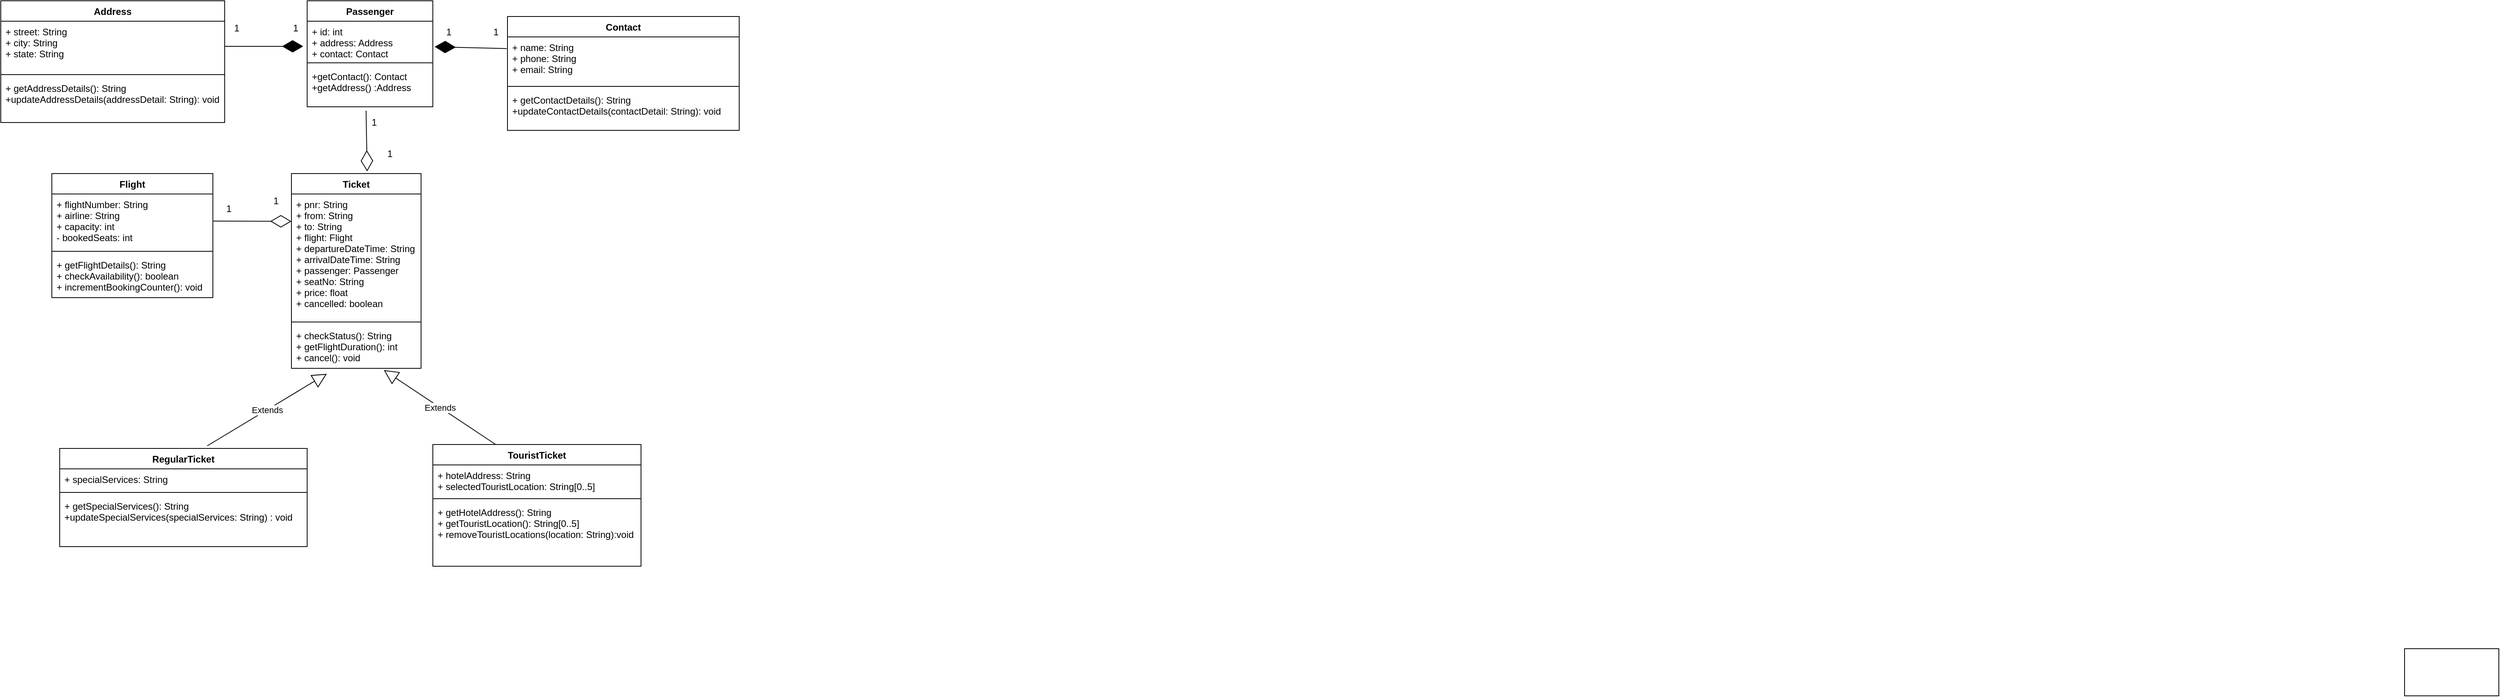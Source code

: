 <mxfile version="14.0.5" type="device"><diagram id="C5RBs43oDa-KdzZeNtuy" name="Page-1"><mxGraphModel dx="5083" dy="1745" grid="1" gridSize="5" guides="1" tooltips="1" connect="1" arrows="1" fold="1" page="1" pageScale="1" pageWidth="827" pageHeight="1169" math="0" shadow="0"><root><mxCell id="WIyWlLk6GJQsqaUBKTNV-0"/><mxCell id="WIyWlLk6GJQsqaUBKTNV-1" parent="WIyWlLk6GJQsqaUBKTNV-0"/><mxCell id="weg5H_e_TO8863kJ8uIC-4" value="" style="rounded=0;whiteSpace=wrap;html=1;" vertex="1" parent="WIyWlLk6GJQsqaUBKTNV-1"><mxGeometry x="-280" y="-335" width="120" height="60" as="geometry"/></mxCell><mxCell id="weg5H_e_TO8863kJ8uIC-15" value="" style="endArrow=diamondThin;endFill=1;endSize=24;html=1;exitX=1;exitY=0.5;exitDx=0;exitDy=0;" edge="1" parent="WIyWlLk6GJQsqaUBKTNV-1" source="weg5H_e_TO8863kJ8uIC-56"><mxGeometry width="160" relative="1" as="geometry"><mxPoint x="-2476" y="-841" as="sourcePoint"/><mxPoint x="-2955" y="-1102" as="targetPoint"/></mxGeometry></mxCell><mxCell id="weg5H_e_TO8863kJ8uIC-18" value="" style="endArrow=diamondThin;endFill=1;endSize=24;html=1;exitX=-0.003;exitY=0.252;exitDx=0;exitDy=0;entryX=1.014;entryY=0.664;entryDx=0;entryDy=0;entryPerimeter=0;exitPerimeter=0;" edge="1" parent="WIyWlLk6GJQsqaUBKTNV-1" source="weg5H_e_TO8863kJ8uIC-68" target="weg5H_e_TO8863kJ8uIC-63"><mxGeometry width="160" relative="1" as="geometry"><mxPoint x="-2960" y="-1065" as="sourcePoint"/><mxPoint x="-2800" y="-1065" as="targetPoint"/></mxGeometry></mxCell><mxCell id="weg5H_e_TO8863kJ8uIC-29" value="RegularTicket" style="swimlane;fontStyle=1;align=center;verticalAlign=top;childLayout=stackLayout;horizontal=1;startSize=26;horizontalStack=0;resizeParent=1;resizeParentMax=0;resizeLast=0;collapsible=1;marginBottom=0;" vertex="1" parent="WIyWlLk6GJQsqaUBKTNV-1"><mxGeometry x="-3265" y="-590" width="315" height="125" as="geometry"/></mxCell><mxCell id="weg5H_e_TO8863kJ8uIC-30" value="+ specialServices: String" style="text;strokeColor=none;fillColor=none;align=left;verticalAlign=top;spacingLeft=4;spacingRight=4;overflow=hidden;rotatable=0;points=[[0,0.5],[1,0.5]];portConstraint=eastwest;" vertex="1" parent="weg5H_e_TO8863kJ8uIC-29"><mxGeometry y="26" width="315" height="26" as="geometry"/></mxCell><mxCell id="weg5H_e_TO8863kJ8uIC-31" value="" style="line;strokeWidth=1;fillColor=none;align=left;verticalAlign=middle;spacingTop=-1;spacingLeft=3;spacingRight=3;rotatable=0;labelPosition=right;points=[];portConstraint=eastwest;" vertex="1" parent="weg5H_e_TO8863kJ8uIC-29"><mxGeometry y="52" width="315" height="8" as="geometry"/></mxCell><mxCell id="weg5H_e_TO8863kJ8uIC-32" value="+ getSpecialServices(): String&#10;+updateSpecialServices(specialServices: String) : void" style="text;strokeColor=none;fillColor=none;align=left;verticalAlign=top;spacingLeft=4;spacingRight=4;overflow=hidden;rotatable=0;points=[[0,0.5],[1,0.5]];portConstraint=eastwest;" vertex="1" parent="weg5H_e_TO8863kJ8uIC-29"><mxGeometry y="60" width="315" height="65" as="geometry"/></mxCell><mxCell id="weg5H_e_TO8863kJ8uIC-41" value="Flight" style="swimlane;fontStyle=1;align=center;verticalAlign=top;childLayout=stackLayout;horizontal=1;startSize=26;horizontalStack=0;resizeParent=1;resizeParentMax=0;resizeLast=0;collapsible=1;marginBottom=0;" vertex="1" parent="WIyWlLk6GJQsqaUBKTNV-1"><mxGeometry x="-3275" y="-940" width="205" height="158" as="geometry"/></mxCell><mxCell id="weg5H_e_TO8863kJ8uIC-42" value="+ flightNumber: String&#10;+ airline: String&#10;+ capacity: int&#10;- bookedSeats: int" style="text;strokeColor=none;fillColor=none;align=left;verticalAlign=top;spacingLeft=4;spacingRight=4;overflow=hidden;rotatable=0;points=[[0,0.5],[1,0.5]];portConstraint=eastwest;" vertex="1" parent="weg5H_e_TO8863kJ8uIC-41"><mxGeometry y="26" width="205" height="69" as="geometry"/></mxCell><mxCell id="weg5H_e_TO8863kJ8uIC-43" value="" style="line;strokeWidth=1;fillColor=none;align=left;verticalAlign=middle;spacingTop=-1;spacingLeft=3;spacingRight=3;rotatable=0;labelPosition=right;points=[];portConstraint=eastwest;" vertex="1" parent="weg5H_e_TO8863kJ8uIC-41"><mxGeometry y="95" width="205" height="8" as="geometry"/></mxCell><mxCell id="weg5H_e_TO8863kJ8uIC-44" value="+ getFlightDetails(): String&#10;+ checkAvailability(): boolean&#10;+ incrementBookingCounter(): void" style="text;strokeColor=none;fillColor=none;align=left;verticalAlign=top;spacingLeft=4;spacingRight=4;overflow=hidden;rotatable=0;points=[[0,0.5],[1,0.5]];portConstraint=eastwest;" vertex="1" parent="weg5H_e_TO8863kJ8uIC-41"><mxGeometry y="103" width="205" height="55" as="geometry"/></mxCell><mxCell id="weg5H_e_TO8863kJ8uIC-45" value="TouristTicket" style="swimlane;fontStyle=1;align=center;verticalAlign=top;childLayout=stackLayout;horizontal=1;startSize=26;horizontalStack=0;resizeParent=1;resizeParentMax=0;resizeLast=0;collapsible=1;marginBottom=0;" vertex="1" parent="WIyWlLk6GJQsqaUBKTNV-1"><mxGeometry x="-2790" y="-595" width="265" height="155" as="geometry"/></mxCell><mxCell id="weg5H_e_TO8863kJ8uIC-46" value="+ hotelAddress: String&#10;+ selectedTouristLocation: String[0..5]" style="text;strokeColor=none;fillColor=none;align=left;verticalAlign=top;spacingLeft=4;spacingRight=4;overflow=hidden;rotatable=0;points=[[0,0.5],[1,0.5]];portConstraint=eastwest;" vertex="1" parent="weg5H_e_TO8863kJ8uIC-45"><mxGeometry y="26" width="265" height="39" as="geometry"/></mxCell><mxCell id="weg5H_e_TO8863kJ8uIC-47" value="" style="line;strokeWidth=1;fillColor=none;align=left;verticalAlign=middle;spacingTop=-1;spacingLeft=3;spacingRight=3;rotatable=0;labelPosition=right;points=[];portConstraint=eastwest;" vertex="1" parent="weg5H_e_TO8863kJ8uIC-45"><mxGeometry y="65" width="265" height="8" as="geometry"/></mxCell><mxCell id="weg5H_e_TO8863kJ8uIC-48" value="+ getHotelAddress(): String&#10;+ getTouristLocation(): String[0..5]&#10;+ removeTouristLocations(location: String):void" style="text;strokeColor=none;fillColor=none;align=left;verticalAlign=top;spacingLeft=4;spacingRight=4;overflow=hidden;rotatable=0;points=[[0,0.5],[1,0.5]];portConstraint=eastwest;" vertex="1" parent="weg5H_e_TO8863kJ8uIC-45"><mxGeometry y="73" width="265" height="82" as="geometry"/></mxCell><mxCell id="weg5H_e_TO8863kJ8uIC-51" value="Ticket" style="swimlane;fontStyle=1;align=center;verticalAlign=top;childLayout=stackLayout;horizontal=1;startSize=26;horizontalStack=0;resizeParent=1;resizeParentMax=0;resizeLast=0;collapsible=1;marginBottom=0;" vertex="1" parent="WIyWlLk6GJQsqaUBKTNV-1"><mxGeometry x="-2970" y="-940" width="165" height="248" as="geometry"/></mxCell><mxCell id="weg5H_e_TO8863kJ8uIC-52" value="+ pnr: String&#10;+ from: String&#10;+ to: String&#10;+ flight: Flight&#10;+ departureDateTime: String&#10;+ arrivalDateTime: String&#10;+ passenger: Passenger&#10;+ seatNo: String&#10;+ price: float&#10;+ cancelled: boolean" style="text;strokeColor=none;fillColor=none;align=left;verticalAlign=top;spacingLeft=4;spacingRight=4;overflow=hidden;rotatable=0;points=[[0,0.5],[1,0.5]];portConstraint=eastwest;" vertex="1" parent="weg5H_e_TO8863kJ8uIC-51"><mxGeometry y="26" width="165" height="159" as="geometry"/></mxCell><mxCell id="weg5H_e_TO8863kJ8uIC-53" value="" style="line;strokeWidth=1;fillColor=none;align=left;verticalAlign=middle;spacingTop=-1;spacingLeft=3;spacingRight=3;rotatable=0;labelPosition=right;points=[];portConstraint=eastwest;" vertex="1" parent="weg5H_e_TO8863kJ8uIC-51"><mxGeometry y="185" width="165" height="8" as="geometry"/></mxCell><mxCell id="weg5H_e_TO8863kJ8uIC-54" value="+ checkStatus(): String&#10;+ getFlightDuration(): int&#10;+ cancel(): void" style="text;strokeColor=none;fillColor=none;align=left;verticalAlign=top;spacingLeft=4;spacingRight=4;overflow=hidden;rotatable=0;points=[[0,0.5],[1,0.5]];portConstraint=eastwest;" vertex="1" parent="weg5H_e_TO8863kJ8uIC-51"><mxGeometry y="193" width="165" height="55" as="geometry"/></mxCell><mxCell id="weg5H_e_TO8863kJ8uIC-55" value="Address" style="swimlane;fontStyle=1;align=center;verticalAlign=top;childLayout=stackLayout;horizontal=1;startSize=26;horizontalStack=0;resizeParent=1;resizeParentMax=0;resizeLast=0;collapsible=1;marginBottom=0;" vertex="1" parent="WIyWlLk6GJQsqaUBKTNV-1"><mxGeometry x="-3340" y="-1160" width="285" height="155" as="geometry"/></mxCell><mxCell id="weg5H_e_TO8863kJ8uIC-56" value="+ street: String&#10;+ city: String&#10;+ state: String" style="text;strokeColor=none;fillColor=none;align=left;verticalAlign=top;spacingLeft=4;spacingRight=4;overflow=hidden;rotatable=0;points=[[0,0.5],[1,0.5]];portConstraint=eastwest;" vertex="1" parent="weg5H_e_TO8863kJ8uIC-55"><mxGeometry y="26" width="285" height="64" as="geometry"/></mxCell><mxCell id="weg5H_e_TO8863kJ8uIC-57" value="" style="line;strokeWidth=1;fillColor=none;align=left;verticalAlign=middle;spacingTop=-1;spacingLeft=3;spacingRight=3;rotatable=0;labelPosition=right;points=[];portConstraint=eastwest;" vertex="1" parent="weg5H_e_TO8863kJ8uIC-55"><mxGeometry y="90" width="285" height="8" as="geometry"/></mxCell><mxCell id="weg5H_e_TO8863kJ8uIC-58" value="+ getAddressDetails(): String&#10;+updateAddressDetails(addressDetail: String): void" style="text;strokeColor=none;fillColor=none;align=left;verticalAlign=top;spacingLeft=4;spacingRight=4;overflow=hidden;rotatable=0;points=[[0,0.5],[1,0.5]];portConstraint=eastwest;" vertex="1" parent="weg5H_e_TO8863kJ8uIC-55"><mxGeometry y="98" width="285" height="57" as="geometry"/></mxCell><mxCell id="weg5H_e_TO8863kJ8uIC-59" value="" style="endArrow=diamondThin;endFill=0;endSize=24;html=1;exitX=1;exitY=0.5;exitDx=0;exitDy=0;entryX=0;entryY=0.219;entryDx=0;entryDy=0;entryPerimeter=0;" edge="1" parent="WIyWlLk6GJQsqaUBKTNV-1" source="weg5H_e_TO8863kJ8uIC-42" target="weg5H_e_TO8863kJ8uIC-52"><mxGeometry width="160" relative="1" as="geometry"><mxPoint x="-2955" y="-745" as="sourcePoint"/><mxPoint x="-2795" y="-745" as="targetPoint"/></mxGeometry></mxCell><mxCell id="weg5H_e_TO8863kJ8uIC-60" value="Extends" style="endArrow=block;endSize=16;endFill=0;html=1;exitX=0.596;exitY=-0.026;exitDx=0;exitDy=0;exitPerimeter=0;" edge="1" parent="WIyWlLk6GJQsqaUBKTNV-1" source="weg5H_e_TO8863kJ8uIC-29"><mxGeometry width="160" relative="1" as="geometry"><mxPoint x="-2955" y="-745" as="sourcePoint"/><mxPoint x="-2925" y="-685" as="targetPoint"/></mxGeometry></mxCell><mxCell id="weg5H_e_TO8863kJ8uIC-61" value="Extends" style="endArrow=block;endSize=16;endFill=0;html=1;exitX=0.302;exitY=0;exitDx=0;exitDy=0;exitPerimeter=0;entryX=0.713;entryY=1.042;entryDx=0;entryDy=0;entryPerimeter=0;" edge="1" parent="WIyWlLk6GJQsqaUBKTNV-1" source="weg5H_e_TO8863kJ8uIC-45" target="weg5H_e_TO8863kJ8uIC-54"><mxGeometry width="160" relative="1" as="geometry"><mxPoint x="-2955" y="-745" as="sourcePoint"/><mxPoint x="-2795" y="-745" as="targetPoint"/></mxGeometry></mxCell><mxCell id="weg5H_e_TO8863kJ8uIC-62" value="Passenger" style="swimlane;fontStyle=1;align=center;verticalAlign=top;childLayout=stackLayout;horizontal=1;startSize=26;horizontalStack=0;resizeParent=1;resizeParentMax=0;resizeLast=0;collapsible=1;marginBottom=0;" vertex="1" parent="WIyWlLk6GJQsqaUBKTNV-1"><mxGeometry x="-2950" y="-1160" width="160" height="135" as="geometry"/></mxCell><mxCell id="weg5H_e_TO8863kJ8uIC-63" value="+ id: int&#10;+ address: Address&#10;+ contact: Contact" style="text;strokeColor=none;fillColor=none;align=left;verticalAlign=top;spacingLeft=4;spacingRight=4;overflow=hidden;rotatable=0;points=[[0,0.5],[1,0.5]];portConstraint=eastwest;" vertex="1" parent="weg5H_e_TO8863kJ8uIC-62"><mxGeometry y="26" width="160" height="49" as="geometry"/></mxCell><mxCell id="weg5H_e_TO8863kJ8uIC-64" value="" style="line;strokeWidth=1;fillColor=none;align=left;verticalAlign=middle;spacingTop=-1;spacingLeft=3;spacingRight=3;rotatable=0;labelPosition=right;points=[];portConstraint=eastwest;" vertex="1" parent="weg5H_e_TO8863kJ8uIC-62"><mxGeometry y="75" width="160" height="8" as="geometry"/></mxCell><mxCell id="weg5H_e_TO8863kJ8uIC-65" value="+getContact(): Contact&#10;+getAddress() :Address" style="text;strokeColor=none;fillColor=none;align=left;verticalAlign=top;spacingLeft=4;spacingRight=4;overflow=hidden;rotatable=0;points=[[0,0.5],[1,0.5]];portConstraint=eastwest;" vertex="1" parent="weg5H_e_TO8863kJ8uIC-62"><mxGeometry y="83" width="160" height="52" as="geometry"/></mxCell><mxCell id="weg5H_e_TO8863kJ8uIC-66" value="" style="endArrow=diamondThin;endFill=0;endSize=24;html=1;entryX=0.584;entryY=-0.011;entryDx=0;entryDy=0;entryPerimeter=0;" edge="1" parent="WIyWlLk6GJQsqaUBKTNV-1" target="weg5H_e_TO8863kJ8uIC-51"><mxGeometry width="160" relative="1" as="geometry"><mxPoint x="-2875" y="-1020" as="sourcePoint"/><mxPoint x="-2715" y="-945" as="targetPoint"/></mxGeometry></mxCell><mxCell id="weg5H_e_TO8863kJ8uIC-67" value="Contact" style="swimlane;fontStyle=1;align=center;verticalAlign=top;childLayout=stackLayout;horizontal=1;startSize=26;horizontalStack=0;resizeParent=1;resizeParentMax=0;resizeLast=0;collapsible=1;marginBottom=0;" vertex="1" parent="WIyWlLk6GJQsqaUBKTNV-1"><mxGeometry x="-2695" y="-1140" width="295" height="145" as="geometry"/></mxCell><mxCell id="weg5H_e_TO8863kJ8uIC-68" value="+ name: String&#10;+ phone: String&#10;+ email: String" style="text;strokeColor=none;fillColor=none;align=left;verticalAlign=top;spacingLeft=4;spacingRight=4;overflow=hidden;rotatable=0;points=[[0,0.5],[1,0.5]];portConstraint=eastwest;" vertex="1" parent="weg5H_e_TO8863kJ8uIC-67"><mxGeometry y="26" width="295" height="59" as="geometry"/></mxCell><mxCell id="weg5H_e_TO8863kJ8uIC-69" value="" style="line;strokeWidth=1;fillColor=none;align=left;verticalAlign=middle;spacingTop=-1;spacingLeft=3;spacingRight=3;rotatable=0;labelPosition=right;points=[];portConstraint=eastwest;" vertex="1" parent="weg5H_e_TO8863kJ8uIC-67"><mxGeometry y="85" width="295" height="8" as="geometry"/></mxCell><mxCell id="weg5H_e_TO8863kJ8uIC-70" value="+ getContactDetails(): String&#10;+updateContactDetails(contactDetail: String): void" style="text;strokeColor=none;fillColor=none;align=left;verticalAlign=top;spacingLeft=4;spacingRight=4;overflow=hidden;rotatable=0;points=[[0,0.5],[1,0.5]];portConstraint=eastwest;" vertex="1" parent="weg5H_e_TO8863kJ8uIC-67"><mxGeometry y="93" width="295" height="52" as="geometry"/></mxCell><mxCell id="weg5H_e_TO8863kJ8uIC-72" value="1" style="text;html=1;align=center;verticalAlign=middle;resizable=0;points=[];autosize=1;" vertex="1" parent="WIyWlLk6GJQsqaUBKTNV-1"><mxGeometry x="-3050" y="-1135" width="20" height="20" as="geometry"/></mxCell><mxCell id="weg5H_e_TO8863kJ8uIC-73" value="1" style="text;html=1;align=center;verticalAlign=middle;resizable=0;points=[];autosize=1;" vertex="1" parent="WIyWlLk6GJQsqaUBKTNV-1"><mxGeometry x="-2975" y="-1135" width="20" height="20" as="geometry"/></mxCell><mxCell id="weg5H_e_TO8863kJ8uIC-74" value="1" style="text;html=1;align=center;verticalAlign=middle;resizable=0;points=[];autosize=1;" vertex="1" parent="WIyWlLk6GJQsqaUBKTNV-1"><mxGeometry x="-2780" y="-1130" width="20" height="20" as="geometry"/></mxCell><mxCell id="weg5H_e_TO8863kJ8uIC-75" value="1" style="text;html=1;align=center;verticalAlign=middle;resizable=0;points=[];autosize=1;" vertex="1" parent="WIyWlLk6GJQsqaUBKTNV-1"><mxGeometry x="-2720" y="-1130" width="20" height="20" as="geometry"/></mxCell><mxCell id="weg5H_e_TO8863kJ8uIC-76" value="1" style="text;html=1;align=center;verticalAlign=middle;resizable=0;points=[];autosize=1;" vertex="1" parent="WIyWlLk6GJQsqaUBKTNV-1"><mxGeometry x="-2875" y="-1015" width="20" height="20" as="geometry"/></mxCell><mxCell id="weg5H_e_TO8863kJ8uIC-77" value="1" style="text;html=1;align=center;verticalAlign=middle;resizable=0;points=[];autosize=1;" vertex="1" parent="WIyWlLk6GJQsqaUBKTNV-1"><mxGeometry x="-2855" y="-975" width="20" height="20" as="geometry"/></mxCell><mxCell id="weg5H_e_TO8863kJ8uIC-78" value="1" style="text;html=1;align=center;verticalAlign=middle;resizable=0;points=[];autosize=1;" vertex="1" parent="WIyWlLk6GJQsqaUBKTNV-1"><mxGeometry x="-3060" y="-905" width="20" height="20" as="geometry"/></mxCell><mxCell id="weg5H_e_TO8863kJ8uIC-79" value="1" style="text;html=1;align=center;verticalAlign=middle;resizable=0;points=[];autosize=1;" vertex="1" parent="WIyWlLk6GJQsqaUBKTNV-1"><mxGeometry x="-3000" y="-915" width="20" height="20" as="geometry"/></mxCell></root></mxGraphModel></diagram></mxfile>